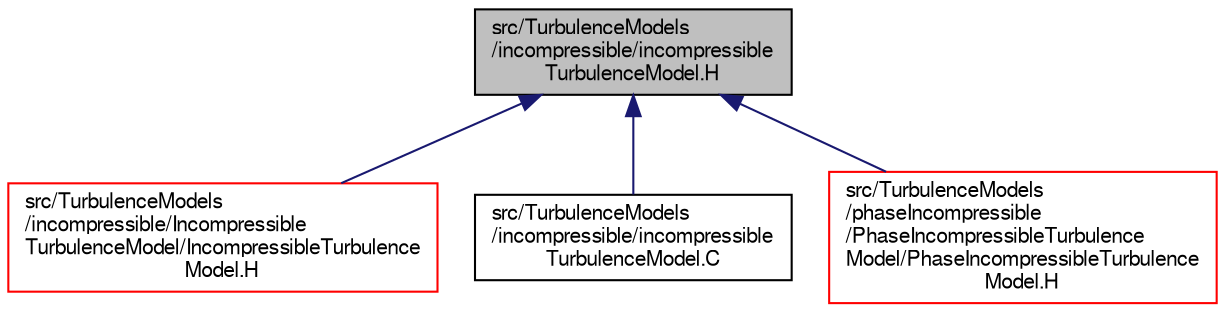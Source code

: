 digraph "src/TurbulenceModels/incompressible/incompressibleTurbulenceModel.H"
{
  bgcolor="transparent";
  edge [fontname="FreeSans",fontsize="10",labelfontname="FreeSans",labelfontsize="10"];
  node [fontname="FreeSans",fontsize="10",shape=record];
  Node105 [label="src/TurbulenceModels\l/incompressible/incompressible\lTurbulenceModel.H",height=0.2,width=0.4,color="black", fillcolor="grey75", style="filled", fontcolor="black"];
  Node105 -> Node106 [dir="back",color="midnightblue",fontsize="10",style="solid",fontname="FreeSans"];
  Node106 [label="src/TurbulenceModels\l/incompressible/Incompressible\lTurbulenceModel/IncompressibleTurbulence\lModel.H",height=0.2,width=0.4,color="red",URL="$a17705.html"];
  Node105 -> Node109 [dir="back",color="midnightblue",fontsize="10",style="solid",fontname="FreeSans"];
  Node109 [label="src/TurbulenceModels\l/incompressible/incompressible\lTurbulenceModel.C",height=0.2,width=0.4,color="black",URL="$a17708.html"];
  Node105 -> Node110 [dir="back",color="midnightblue",fontsize="10",style="solid",fontname="FreeSans"];
  Node110 [label="src/TurbulenceModels\l/phaseIncompressible\l/PhaseIncompressibleTurbulence\lModel/PhaseIncompressibleTurbulence\lModel.H",height=0.2,width=0.4,color="red",URL="$a17762.html"];
}
